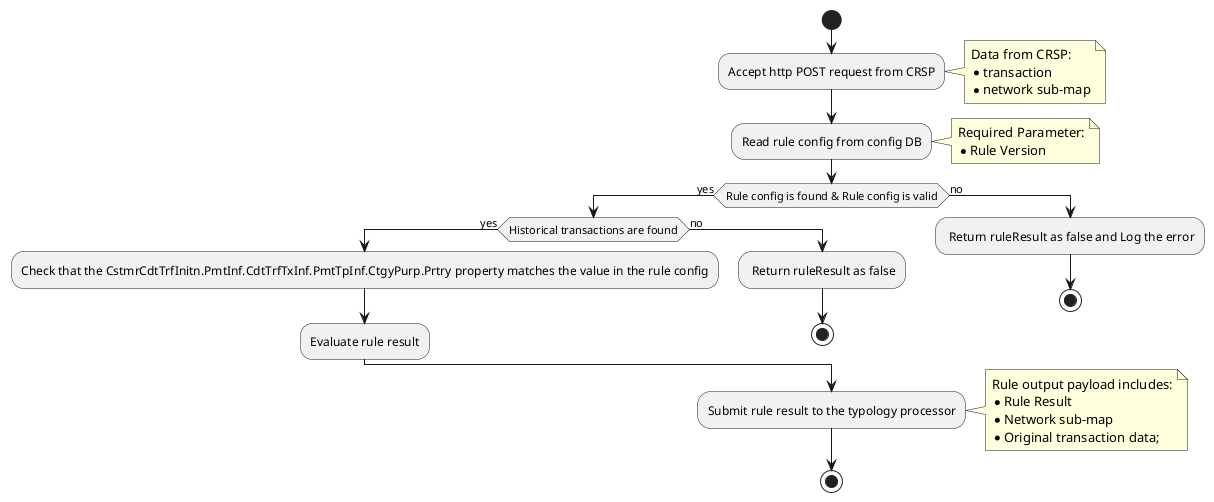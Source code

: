 @startuml
start
:Accept http POST request from CRSP;
 note right
            Data from CRSP:
            * transaction
            * network sub-map
        end note
:Read rule config from config DB;
 note right
            Required Parameter:
            * Rule Version
        end note
if (Rule config is found & Rule config is valid) then (yes)
  if (Historical transactions are found) then (yes)
   :Check that the CstmrCdtTrfInitn.PmtInf.CdtTrfTxInf.PmtTpInf.CtgyPurp.Prtry property matches the value in the rule config;
    :Evaluate rule result;
  else (no)
   : Return ruleResult as false;
   stop
  endif
else (no)
  : Return ruleResult as false and Log the error;
  stop
endif
:Submit rule result to the typology processor;
note right
    Rule output payload includes:
    * Rule Result
    * Network sub-map
    * Original transaction data;
end note
stop
@enduml